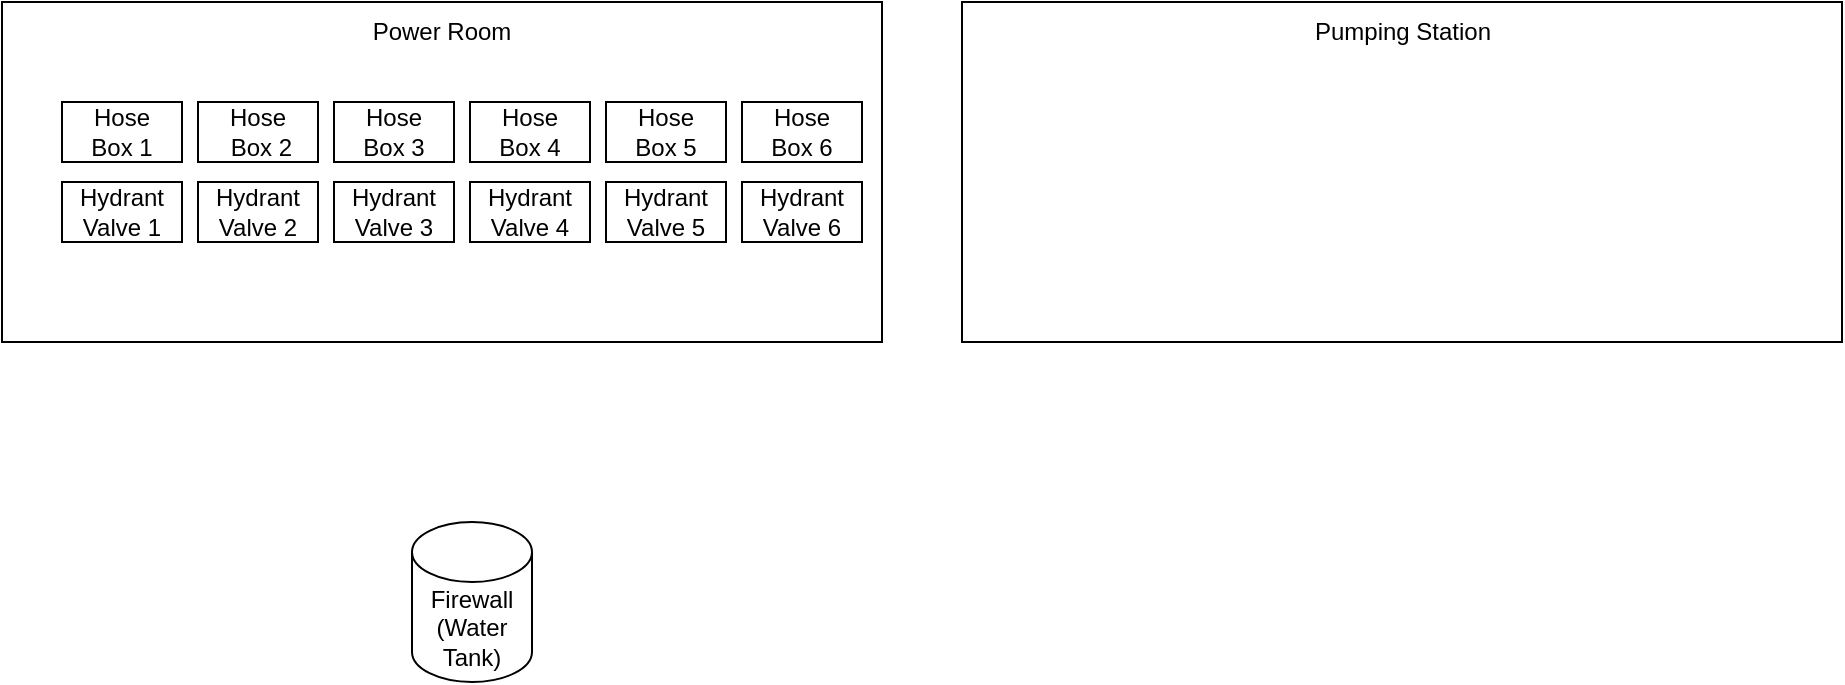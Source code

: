 <mxfile version="22.0.8" type="github">
  <diagram name="Page-1" id="oLvTEM1nEzkZ-Qc8hx-0">
    <mxGraphModel dx="855" dy="528" grid="1" gridSize="10" guides="1" tooltips="1" connect="1" arrows="1" fold="1" page="1" pageScale="1" pageWidth="827" pageHeight="1169" math="0" shadow="0">
      <root>
        <mxCell id="0" />
        <mxCell id="1" parent="0" />
        <mxCell id="jB4zj64bug9bXaOwarFB-1" value="" style="rounded=0;whiteSpace=wrap;html=1;" parent="1" vertex="1">
          <mxGeometry x="140" y="100" width="440" height="170" as="geometry" />
        </mxCell>
        <mxCell id="rU_V20zOn_BfO8SZIT1E-1" value="Firewall&lt;br&gt;(Water&lt;br&gt;Tank)" style="shape=cylinder3;whiteSpace=wrap;html=1;boundedLbl=1;backgroundOutline=1;size=15;" vertex="1" parent="1">
          <mxGeometry x="345" y="360" width="60" height="80" as="geometry" />
        </mxCell>
        <mxCell id="rU_V20zOn_BfO8SZIT1E-2" value="Power Room" style="text;html=1;strokeColor=none;fillColor=none;align=center;verticalAlign=middle;whiteSpace=wrap;rounded=0;" vertex="1" parent="1">
          <mxGeometry x="315" y="100" width="90" height="30" as="geometry" />
        </mxCell>
        <mxCell id="rU_V20zOn_BfO8SZIT1E-3" value="Hydrant Valve 1" style="rounded=0;whiteSpace=wrap;html=1;flipH=1;" vertex="1" parent="1">
          <mxGeometry x="170" y="190" width="60" height="30" as="geometry" />
        </mxCell>
        <mxCell id="rU_V20zOn_BfO8SZIT1E-4" value="Hydrant Valve 2" style="rounded=0;whiteSpace=wrap;html=1;flipH=1;" vertex="1" parent="1">
          <mxGeometry x="238" y="190" width="60" height="30" as="geometry" />
        </mxCell>
        <mxCell id="rU_V20zOn_BfO8SZIT1E-5" value="Hydrant Valve 3" style="rounded=0;whiteSpace=wrap;html=1;flipH=1;" vertex="1" parent="1">
          <mxGeometry x="306" y="190" width="60" height="30" as="geometry" />
        </mxCell>
        <mxCell id="rU_V20zOn_BfO8SZIT1E-6" value="Hydrant Valve 4" style="rounded=0;whiteSpace=wrap;html=1;flipH=1;" vertex="1" parent="1">
          <mxGeometry x="374" y="190" width="60" height="30" as="geometry" />
        </mxCell>
        <mxCell id="rU_V20zOn_BfO8SZIT1E-8" value="Hydrant Valve 5" style="rounded=0;whiteSpace=wrap;html=1;flipH=1;" vertex="1" parent="1">
          <mxGeometry x="442" y="190" width="60" height="30" as="geometry" />
        </mxCell>
        <mxCell id="rU_V20zOn_BfO8SZIT1E-9" value="Hydrant Valve 6" style="rounded=0;whiteSpace=wrap;html=1;flipH=1;" vertex="1" parent="1">
          <mxGeometry x="510" y="190" width="60" height="30" as="geometry" />
        </mxCell>
        <mxCell id="rU_V20zOn_BfO8SZIT1E-10" value="Hose &lt;br&gt;Box 1" style="rounded=0;whiteSpace=wrap;html=1;flipH=1;" vertex="1" parent="1">
          <mxGeometry x="170" y="150" width="60" height="30" as="geometry" />
        </mxCell>
        <mxCell id="rU_V20zOn_BfO8SZIT1E-11" value="Hose&lt;br&gt;&amp;nbsp;Box 2" style="rounded=0;whiteSpace=wrap;html=1;flipH=1;" vertex="1" parent="1">
          <mxGeometry x="238" y="150" width="60" height="30" as="geometry" />
        </mxCell>
        <mxCell id="rU_V20zOn_BfO8SZIT1E-12" value="Hose Box&amp;nbsp;3" style="rounded=0;whiteSpace=wrap;html=1;flipH=1;" vertex="1" parent="1">
          <mxGeometry x="306" y="150" width="60" height="30" as="geometry" />
        </mxCell>
        <mxCell id="rU_V20zOn_BfO8SZIT1E-13" value="Hose Box&amp;nbsp;4" style="rounded=0;whiteSpace=wrap;html=1;flipH=1;" vertex="1" parent="1">
          <mxGeometry x="374" y="150" width="60" height="30" as="geometry" />
        </mxCell>
        <mxCell id="rU_V20zOn_BfO8SZIT1E-14" value="Hose Box&amp;nbsp;5" style="rounded=0;whiteSpace=wrap;html=1;flipH=1;" vertex="1" parent="1">
          <mxGeometry x="442" y="150" width="60" height="30" as="geometry" />
        </mxCell>
        <mxCell id="rU_V20zOn_BfO8SZIT1E-15" value="Hose Box&amp;nbsp;6" style="rounded=0;whiteSpace=wrap;html=1;flipH=1;" vertex="1" parent="1">
          <mxGeometry x="510" y="150" width="60" height="30" as="geometry" />
        </mxCell>
        <mxCell id="rU_V20zOn_BfO8SZIT1E-16" value="" style="rounded=0;whiteSpace=wrap;html=1;" vertex="1" parent="1">
          <mxGeometry x="620" y="100" width="440" height="170" as="geometry" />
        </mxCell>
        <mxCell id="rU_V20zOn_BfO8SZIT1E-17" value="Pumping Station" style="text;html=1;strokeColor=none;fillColor=none;align=center;verticalAlign=middle;whiteSpace=wrap;rounded=0;" vertex="1" parent="1">
          <mxGeometry x="782.5" y="100" width="115" height="30" as="geometry" />
        </mxCell>
      </root>
    </mxGraphModel>
  </diagram>
</mxfile>
